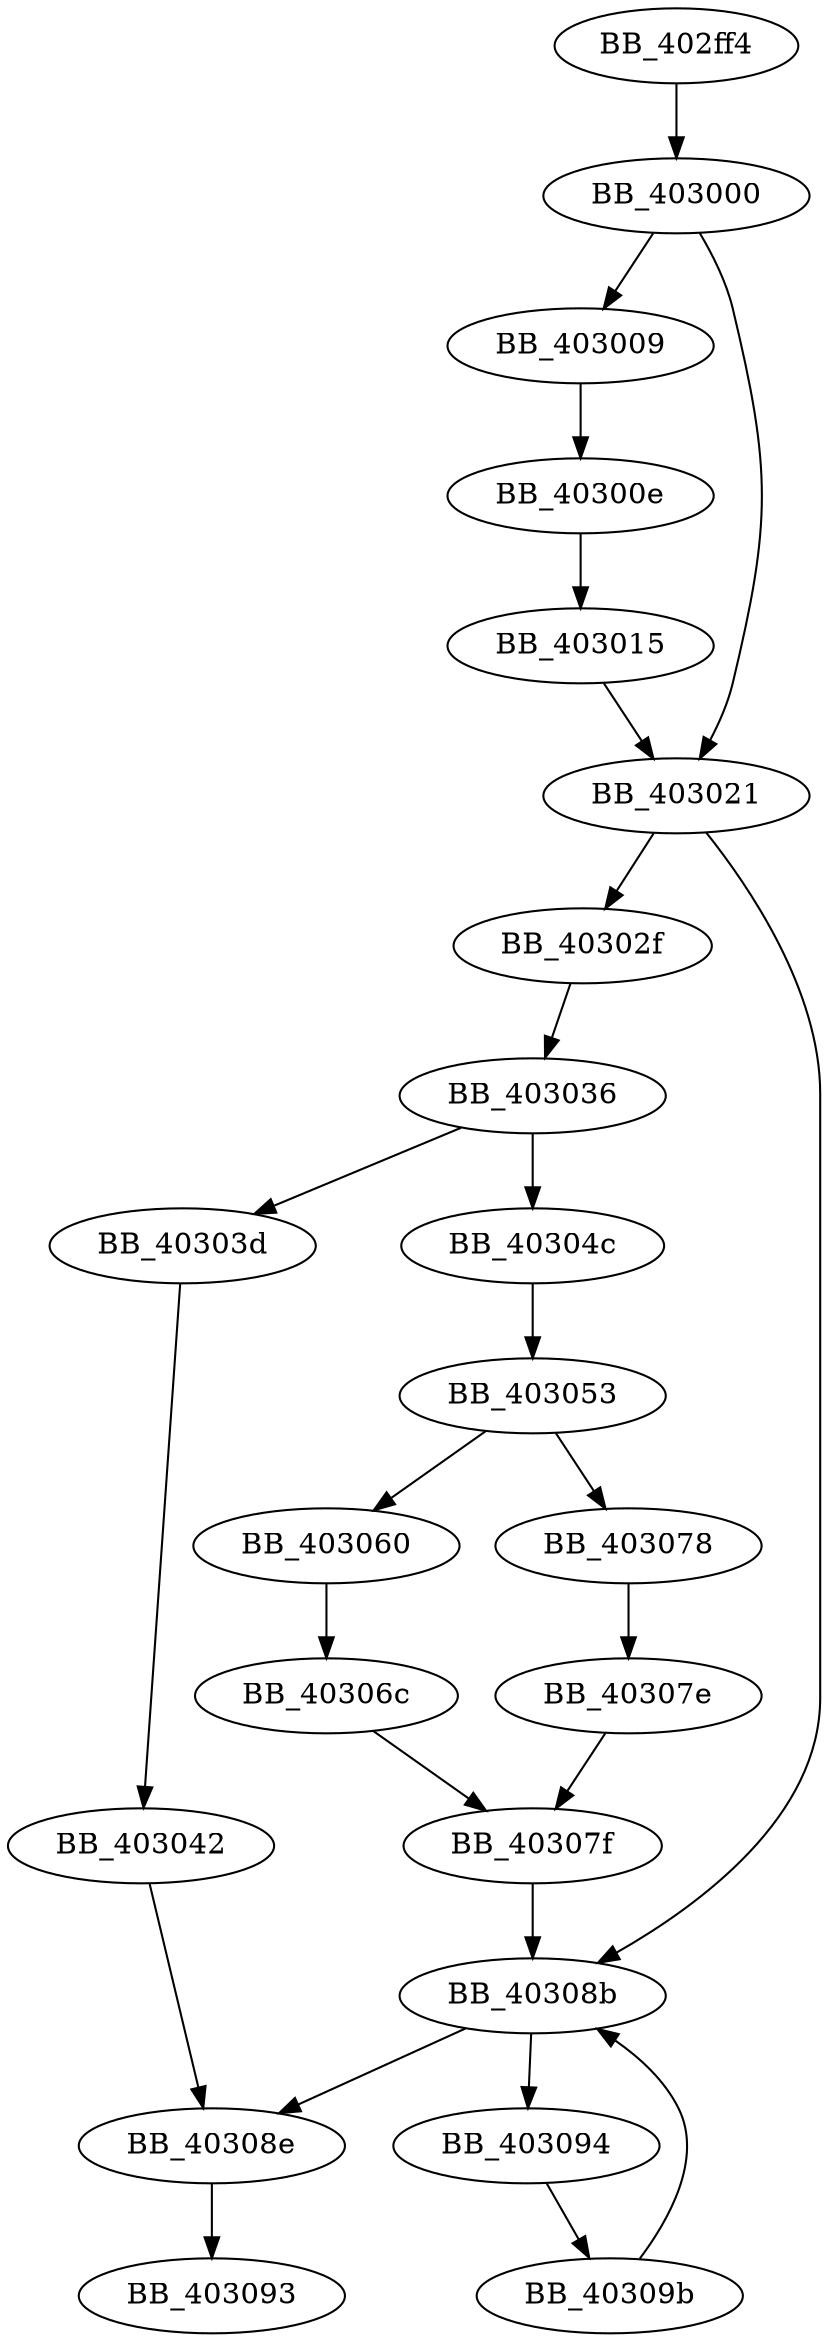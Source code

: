DiGraph __mtinitlocknum{
BB_402ff4->BB_403000
BB_403000->BB_403009
BB_403000->BB_403021
BB_403009->BB_40300e
BB_40300e->BB_403015
BB_403015->BB_403021
BB_403021->BB_40302f
BB_403021->BB_40308b
BB_40302f->BB_403036
BB_403036->BB_40303d
BB_403036->BB_40304c
BB_40303d->BB_403042
BB_403042->BB_40308e
BB_40304c->BB_403053
BB_403053->BB_403060
BB_403053->BB_403078
BB_403060->BB_40306c
BB_40306c->BB_40307f
BB_403078->BB_40307e
BB_40307e->BB_40307f
BB_40307f->BB_40308b
BB_40308b->BB_40308e
BB_40308b->BB_403094
BB_40308e->BB_403093
BB_403094->BB_40309b
BB_40309b->BB_40308b
}
